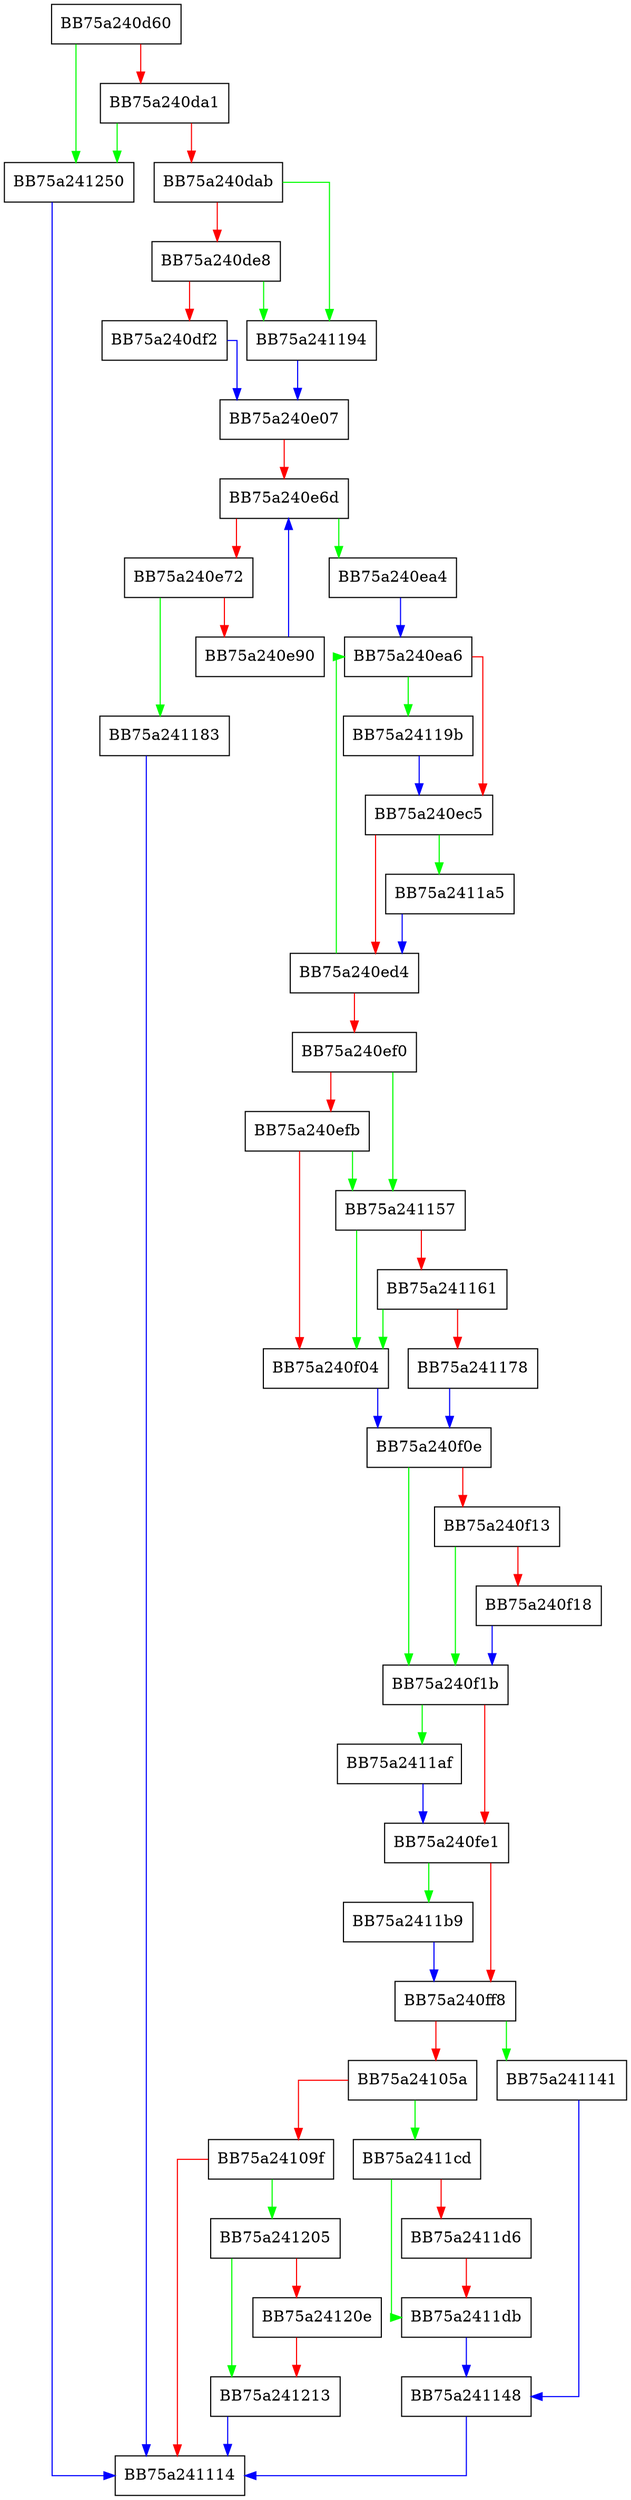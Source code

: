 digraph create_DT_structures {
  node [shape="box"];
  graph [splines=ortho];
  BB75a240d60 -> BB75a241250 [color="green"];
  BB75a240d60 -> BB75a240da1 [color="red"];
  BB75a240da1 -> BB75a241250 [color="green"];
  BB75a240da1 -> BB75a240dab [color="red"];
  BB75a240dab -> BB75a241194 [color="green"];
  BB75a240dab -> BB75a240de8 [color="red"];
  BB75a240de8 -> BB75a241194 [color="green"];
  BB75a240de8 -> BB75a240df2 [color="red"];
  BB75a240df2 -> BB75a240e07 [color="blue"];
  BB75a240e07 -> BB75a240e6d [color="red"];
  BB75a240e6d -> BB75a240ea4 [color="green"];
  BB75a240e6d -> BB75a240e72 [color="red"];
  BB75a240e72 -> BB75a241183 [color="green"];
  BB75a240e72 -> BB75a240e90 [color="red"];
  BB75a240e90 -> BB75a240e6d [color="blue"];
  BB75a240ea4 -> BB75a240ea6 [color="blue"];
  BB75a240ea6 -> BB75a24119b [color="green"];
  BB75a240ea6 -> BB75a240ec5 [color="red"];
  BB75a240ec5 -> BB75a2411a5 [color="green"];
  BB75a240ec5 -> BB75a240ed4 [color="red"];
  BB75a240ed4 -> BB75a240ea6 [color="green"];
  BB75a240ed4 -> BB75a240ef0 [color="red"];
  BB75a240ef0 -> BB75a241157 [color="green"];
  BB75a240ef0 -> BB75a240efb [color="red"];
  BB75a240efb -> BB75a241157 [color="green"];
  BB75a240efb -> BB75a240f04 [color="red"];
  BB75a240f04 -> BB75a240f0e [color="blue"];
  BB75a240f0e -> BB75a240f1b [color="green"];
  BB75a240f0e -> BB75a240f13 [color="red"];
  BB75a240f13 -> BB75a240f1b [color="green"];
  BB75a240f13 -> BB75a240f18 [color="red"];
  BB75a240f18 -> BB75a240f1b [color="blue"];
  BB75a240f1b -> BB75a2411af [color="green"];
  BB75a240f1b -> BB75a240fe1 [color="red"];
  BB75a240fe1 -> BB75a2411b9 [color="green"];
  BB75a240fe1 -> BB75a240ff8 [color="red"];
  BB75a240ff8 -> BB75a241141 [color="green"];
  BB75a240ff8 -> BB75a24105a [color="red"];
  BB75a24105a -> BB75a2411cd [color="green"];
  BB75a24105a -> BB75a24109f [color="red"];
  BB75a24109f -> BB75a241205 [color="green"];
  BB75a24109f -> BB75a241114 [color="red"];
  BB75a241141 -> BB75a241148 [color="blue"];
  BB75a241148 -> BB75a241114 [color="blue"];
  BB75a241157 -> BB75a240f04 [color="green"];
  BB75a241157 -> BB75a241161 [color="red"];
  BB75a241161 -> BB75a240f04 [color="green"];
  BB75a241161 -> BB75a241178 [color="red"];
  BB75a241178 -> BB75a240f0e [color="blue"];
  BB75a241183 -> BB75a241114 [color="blue"];
  BB75a241194 -> BB75a240e07 [color="blue"];
  BB75a24119b -> BB75a240ec5 [color="blue"];
  BB75a2411a5 -> BB75a240ed4 [color="blue"];
  BB75a2411af -> BB75a240fe1 [color="blue"];
  BB75a2411b9 -> BB75a240ff8 [color="blue"];
  BB75a2411cd -> BB75a2411db [color="green"];
  BB75a2411cd -> BB75a2411d6 [color="red"];
  BB75a2411d6 -> BB75a2411db [color="red"];
  BB75a2411db -> BB75a241148 [color="blue"];
  BB75a241205 -> BB75a241213 [color="green"];
  BB75a241205 -> BB75a24120e [color="red"];
  BB75a24120e -> BB75a241213 [color="red"];
  BB75a241213 -> BB75a241114 [color="blue"];
  BB75a241250 -> BB75a241114 [color="blue"];
}